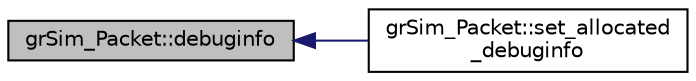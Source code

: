 digraph "grSim_Packet::debuginfo"
{
 // INTERACTIVE_SVG=YES
  edge [fontname="Helvetica",fontsize="10",labelfontname="Helvetica",labelfontsize="10"];
  node [fontname="Helvetica",fontsize="10",shape=record];
  rankdir="LR";
  Node1 [label="grSim_Packet::debuginfo",height=0.2,width=0.4,color="black", fillcolor="grey75", style="filled", fontcolor="black"];
  Node1 -> Node2 [dir="back",color="midnightblue",fontsize="10",style="solid",fontname="Helvetica"];
  Node2 [label="grSim_Packet::set_allocated\l_debuginfo",height=0.2,width=0.4,color="black", fillcolor="white", style="filled",URL="$d3/db5/classgr_sim___packet.html#ac6acdbc8e80eeee5adff379f4b2655c4"];
}
